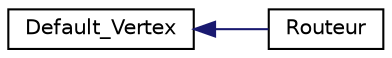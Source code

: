 digraph "Graphical Class Hierarchy"
{
  edge [fontname="Helvetica",fontsize="10",labelfontname="Helvetica",labelfontsize="10"];
  node [fontname="Helvetica",fontsize="10",shape=record];
  rankdir="LR";
  Node1 [label="Default_Vertex",height=0.2,width=0.4,color="black", fillcolor="white", style="filled",URL="$structDefault__Vertex.html"];
  Node1 -> Node2 [dir="back",color="midnightblue",fontsize="10",style="solid",fontname="Helvetica"];
  Node2 [label="Routeur",height=0.2,width=0.4,color="black", fillcolor="white", style="filled",URL="$structRouteur.html"];
}
